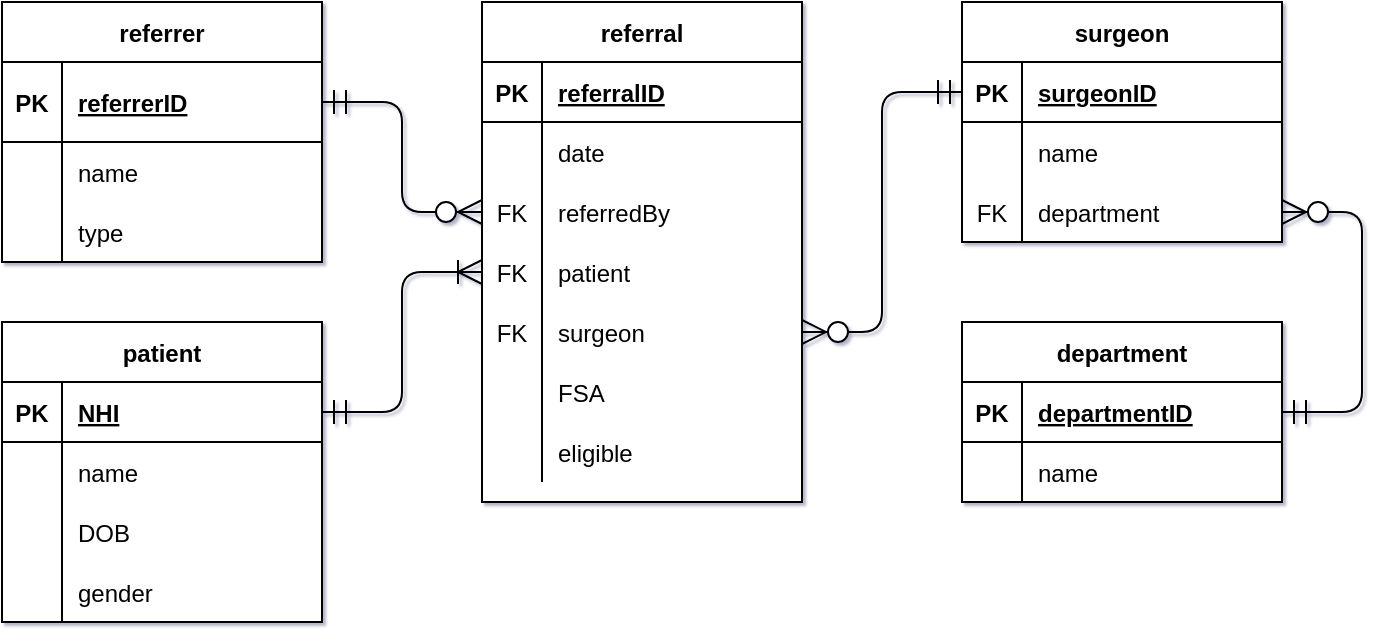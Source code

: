 <mxfile version="17.2.5" type="github"><diagram id="R2lEEEUBdFMjLlhIrx00" name="Page-1"><mxGraphModel dx="1422" dy="752" grid="1" gridSize="10" guides="1" tooltips="1" connect="1" arrows="1" fold="1" page="1" pageScale="1" pageWidth="400" pageHeight="400" math="0" shadow="1" extFonts="Permanent Marker^https://fonts.googleapis.com/css?family=Permanent+Marker"><root><mxCell id="0"/><mxCell id="1" parent="0"/><mxCell id="XaAhkg_FkZNfCIawb1zj-1" value="referral" style="shape=table;startSize=30;container=1;collapsible=1;childLayout=tableLayout;fixedRows=1;rowLines=0;fontStyle=1;align=center;resizeLast=1;swimlaneFillColor=default;sketch=0;" vertex="1" parent="1"><mxGeometry x="300" y="40" width="160" height="250" as="geometry"><mxRectangle x="320" y="160" width="80" height="30" as="alternateBounds"/></mxGeometry></mxCell><mxCell id="XaAhkg_FkZNfCIawb1zj-2" value="" style="shape=tableRow;horizontal=0;startSize=0;swimlaneHead=0;swimlaneBody=0;fillColor=none;collapsible=0;dropTarget=0;points=[[0,0.5],[1,0.5]];portConstraint=eastwest;top=0;left=0;right=0;bottom=1;sketch=0;" vertex="1" parent="XaAhkg_FkZNfCIawb1zj-1"><mxGeometry y="30" width="160" height="30" as="geometry"/></mxCell><mxCell id="XaAhkg_FkZNfCIawb1zj-3" value="PK" style="shape=partialRectangle;connectable=0;fillColor=none;top=0;left=0;bottom=0;right=0;fontStyle=1;overflow=hidden;sketch=0;" vertex="1" parent="XaAhkg_FkZNfCIawb1zj-2"><mxGeometry width="30" height="30" as="geometry"><mxRectangle width="30" height="30" as="alternateBounds"/></mxGeometry></mxCell><mxCell id="XaAhkg_FkZNfCIawb1zj-4" value="referralID" style="shape=partialRectangle;connectable=0;fillColor=none;top=0;left=0;bottom=0;right=0;align=left;spacingLeft=6;fontStyle=5;overflow=hidden;sketch=0;" vertex="1" parent="XaAhkg_FkZNfCIawb1zj-2"><mxGeometry x="30" width="130" height="30" as="geometry"><mxRectangle width="130" height="30" as="alternateBounds"/></mxGeometry></mxCell><mxCell id="XaAhkg_FkZNfCIawb1zj-5" value="" style="shape=tableRow;horizontal=0;startSize=0;swimlaneHead=0;swimlaneBody=0;fillColor=none;collapsible=0;dropTarget=0;points=[[0,0.5],[1,0.5]];portConstraint=eastwest;top=0;left=0;right=0;bottom=0;sketch=0;" vertex="1" parent="XaAhkg_FkZNfCIawb1zj-1"><mxGeometry y="60" width="160" height="30" as="geometry"/></mxCell><mxCell id="XaAhkg_FkZNfCIawb1zj-6" value="" style="shape=partialRectangle;connectable=0;fillColor=none;top=0;left=0;bottom=0;right=0;editable=1;overflow=hidden;sketch=0;" vertex="1" parent="XaAhkg_FkZNfCIawb1zj-5"><mxGeometry width="30" height="30" as="geometry"><mxRectangle width="30" height="30" as="alternateBounds"/></mxGeometry></mxCell><mxCell id="XaAhkg_FkZNfCIawb1zj-7" value="date" style="shape=partialRectangle;connectable=0;fillColor=none;top=0;left=0;bottom=0;right=0;align=left;spacingLeft=6;overflow=hidden;sketch=0;" vertex="1" parent="XaAhkg_FkZNfCIawb1zj-5"><mxGeometry x="30" width="130" height="30" as="geometry"><mxRectangle width="130" height="30" as="alternateBounds"/></mxGeometry></mxCell><mxCell id="XaAhkg_FkZNfCIawb1zj-8" value="" style="shape=tableRow;horizontal=0;startSize=0;swimlaneHead=0;swimlaneBody=0;fillColor=none;collapsible=0;dropTarget=0;points=[[0,0.5],[1,0.5]];portConstraint=eastwest;top=0;left=0;right=0;bottom=0;sketch=0;" vertex="1" parent="XaAhkg_FkZNfCIawb1zj-1"><mxGeometry y="90" width="160" height="30" as="geometry"/></mxCell><mxCell id="XaAhkg_FkZNfCIawb1zj-9" value="FK" style="shape=partialRectangle;connectable=0;fillColor=none;top=0;left=0;bottom=0;right=0;editable=1;overflow=hidden;sketch=0;" vertex="1" parent="XaAhkg_FkZNfCIawb1zj-8"><mxGeometry width="30" height="30" as="geometry"><mxRectangle width="30" height="30" as="alternateBounds"/></mxGeometry></mxCell><mxCell id="XaAhkg_FkZNfCIawb1zj-10" value="referredBy" style="shape=partialRectangle;connectable=0;fillColor=none;top=0;left=0;bottom=0;right=0;align=left;spacingLeft=6;overflow=hidden;sketch=0;" vertex="1" parent="XaAhkg_FkZNfCIawb1zj-8"><mxGeometry x="30" width="130" height="30" as="geometry"><mxRectangle width="130" height="30" as="alternateBounds"/></mxGeometry></mxCell><mxCell id="XaAhkg_FkZNfCIawb1zj-11" value="" style="shape=tableRow;horizontal=0;startSize=0;swimlaneHead=0;swimlaneBody=0;fillColor=none;collapsible=0;dropTarget=0;points=[[0,0.5],[1,0.5]];portConstraint=eastwest;top=0;left=0;right=0;bottom=0;sketch=0;" vertex="1" parent="XaAhkg_FkZNfCIawb1zj-1"><mxGeometry y="120" width="160" height="30" as="geometry"/></mxCell><mxCell id="XaAhkg_FkZNfCIawb1zj-12" value="FK" style="shape=partialRectangle;connectable=0;fillColor=none;top=0;left=0;bottom=0;right=0;editable=1;overflow=hidden;sketch=0;" vertex="1" parent="XaAhkg_FkZNfCIawb1zj-11"><mxGeometry width="30" height="30" as="geometry"><mxRectangle width="30" height="30" as="alternateBounds"/></mxGeometry></mxCell><mxCell id="XaAhkg_FkZNfCIawb1zj-13" value="patient" style="shape=partialRectangle;connectable=0;fillColor=none;top=0;left=0;bottom=0;right=0;align=left;spacingLeft=6;overflow=hidden;sketch=0;" vertex="1" parent="XaAhkg_FkZNfCIawb1zj-11"><mxGeometry x="30" width="130" height="30" as="geometry"><mxRectangle width="130" height="30" as="alternateBounds"/></mxGeometry></mxCell><mxCell id="XaAhkg_FkZNfCIawb1zj-38" style="shape=tableRow;horizontal=0;startSize=0;swimlaneHead=0;swimlaneBody=0;fillColor=none;collapsible=0;dropTarget=0;points=[[0,0.5],[1,0.5]];portConstraint=eastwest;top=0;left=0;right=0;bottom=0;sketch=0;" vertex="1" parent="XaAhkg_FkZNfCIawb1zj-1"><mxGeometry y="150" width="160" height="30" as="geometry"/></mxCell><mxCell id="XaAhkg_FkZNfCIawb1zj-39" value="FK" style="shape=partialRectangle;connectable=0;fillColor=none;top=0;left=0;bottom=0;right=0;editable=1;overflow=hidden;sketch=0;" vertex="1" parent="XaAhkg_FkZNfCIawb1zj-38"><mxGeometry width="30" height="30" as="geometry"><mxRectangle width="30" height="30" as="alternateBounds"/></mxGeometry></mxCell><mxCell id="XaAhkg_FkZNfCIawb1zj-40" value="surgeon" style="shape=partialRectangle;connectable=0;fillColor=none;top=0;left=0;bottom=0;right=0;align=left;spacingLeft=6;overflow=hidden;sketch=0;" vertex="1" parent="XaAhkg_FkZNfCIawb1zj-38"><mxGeometry x="30" width="130" height="30" as="geometry"><mxRectangle width="130" height="30" as="alternateBounds"/></mxGeometry></mxCell><mxCell id="XaAhkg_FkZNfCIawb1zj-41" style="shape=tableRow;horizontal=0;startSize=0;swimlaneHead=0;swimlaneBody=0;fillColor=none;collapsible=0;dropTarget=0;points=[[0,0.5],[1,0.5]];portConstraint=eastwest;top=0;left=0;right=0;bottom=0;sketch=0;" vertex="1" parent="XaAhkg_FkZNfCIawb1zj-1"><mxGeometry y="180" width="160" height="30" as="geometry"/></mxCell><mxCell id="XaAhkg_FkZNfCIawb1zj-42" style="shape=partialRectangle;connectable=0;fillColor=none;top=0;left=0;bottom=0;right=0;editable=1;overflow=hidden;sketch=0;" vertex="1" parent="XaAhkg_FkZNfCIawb1zj-41"><mxGeometry width="30" height="30" as="geometry"><mxRectangle width="30" height="30" as="alternateBounds"/></mxGeometry></mxCell><mxCell id="XaAhkg_FkZNfCIawb1zj-43" value="FSA" style="shape=partialRectangle;connectable=0;fillColor=none;top=0;left=0;bottom=0;right=0;align=left;spacingLeft=6;overflow=hidden;sketch=0;" vertex="1" parent="XaAhkg_FkZNfCIawb1zj-41"><mxGeometry x="30" width="130" height="30" as="geometry"><mxRectangle width="130" height="30" as="alternateBounds"/></mxGeometry></mxCell><mxCell id="XaAhkg_FkZNfCIawb1zj-44" style="shape=tableRow;horizontal=0;startSize=0;swimlaneHead=0;swimlaneBody=0;fillColor=none;collapsible=0;dropTarget=0;points=[[0,0.5],[1,0.5]];portConstraint=eastwest;top=0;left=0;right=0;bottom=0;sketch=0;" vertex="1" parent="XaAhkg_FkZNfCIawb1zj-1"><mxGeometry y="210" width="160" height="30" as="geometry"/></mxCell><mxCell id="XaAhkg_FkZNfCIawb1zj-45" style="shape=partialRectangle;connectable=0;fillColor=none;top=0;left=0;bottom=0;right=0;editable=1;overflow=hidden;sketch=0;" vertex="1" parent="XaAhkg_FkZNfCIawb1zj-44"><mxGeometry width="30" height="30" as="geometry"><mxRectangle width="30" height="30" as="alternateBounds"/></mxGeometry></mxCell><mxCell id="XaAhkg_FkZNfCIawb1zj-46" value="eligible" style="shape=partialRectangle;connectable=0;fillColor=none;top=0;left=0;bottom=0;right=0;align=left;spacingLeft=6;overflow=hidden;sketch=0;" vertex="1" parent="XaAhkg_FkZNfCIawb1zj-44"><mxGeometry x="30" width="130" height="30" as="geometry"><mxRectangle width="130" height="30" as="alternateBounds"/></mxGeometry></mxCell><mxCell id="XaAhkg_FkZNfCIawb1zj-51" value="patient" style="shape=table;startSize=30;container=1;collapsible=1;childLayout=tableLayout;fixedRows=1;rowLines=0;fontStyle=1;align=center;resizeLast=1;swimlaneFillColor=default;sketch=0;" vertex="1" parent="1"><mxGeometry x="60" y="200" width="160" height="150" as="geometry"/></mxCell><mxCell id="XaAhkg_FkZNfCIawb1zj-52" value="" style="shape=tableRow;horizontal=0;startSize=0;swimlaneHead=0;swimlaneBody=0;fillColor=none;collapsible=0;dropTarget=0;points=[[0,0.5],[1,0.5]];portConstraint=eastwest;top=0;left=0;right=0;bottom=1;sketch=0;" vertex="1" parent="XaAhkg_FkZNfCIawb1zj-51"><mxGeometry y="30" width="160" height="30" as="geometry"/></mxCell><mxCell id="XaAhkg_FkZNfCIawb1zj-53" value="PK" style="shape=partialRectangle;connectable=0;fillColor=none;top=0;left=0;bottom=0;right=0;fontStyle=1;overflow=hidden;sketch=0;" vertex="1" parent="XaAhkg_FkZNfCIawb1zj-52"><mxGeometry width="30" height="30" as="geometry"><mxRectangle width="30" height="30" as="alternateBounds"/></mxGeometry></mxCell><mxCell id="XaAhkg_FkZNfCIawb1zj-54" value="NHI" style="shape=partialRectangle;connectable=0;fillColor=none;top=0;left=0;bottom=0;right=0;align=left;spacingLeft=6;fontStyle=5;overflow=hidden;sketch=0;" vertex="1" parent="XaAhkg_FkZNfCIawb1zj-52"><mxGeometry x="30" width="130" height="30" as="geometry"><mxRectangle width="130" height="30" as="alternateBounds"/></mxGeometry></mxCell><mxCell id="XaAhkg_FkZNfCIawb1zj-55" value="" style="shape=tableRow;horizontal=0;startSize=0;swimlaneHead=0;swimlaneBody=0;fillColor=none;collapsible=0;dropTarget=0;points=[[0,0.5],[1,0.5]];portConstraint=eastwest;top=0;left=0;right=0;bottom=0;sketch=0;" vertex="1" parent="XaAhkg_FkZNfCIawb1zj-51"><mxGeometry y="60" width="160" height="30" as="geometry"/></mxCell><mxCell id="XaAhkg_FkZNfCIawb1zj-56" value="" style="shape=partialRectangle;connectable=0;fillColor=none;top=0;left=0;bottom=0;right=0;editable=1;overflow=hidden;sketch=0;" vertex="1" parent="XaAhkg_FkZNfCIawb1zj-55"><mxGeometry width="30" height="30" as="geometry"><mxRectangle width="30" height="30" as="alternateBounds"/></mxGeometry></mxCell><mxCell id="XaAhkg_FkZNfCIawb1zj-57" value="name" style="shape=partialRectangle;connectable=0;fillColor=none;top=0;left=0;bottom=0;right=0;align=left;spacingLeft=6;overflow=hidden;sketch=0;" vertex="1" parent="XaAhkg_FkZNfCIawb1zj-55"><mxGeometry x="30" width="130" height="30" as="geometry"><mxRectangle width="130" height="30" as="alternateBounds"/></mxGeometry></mxCell><mxCell id="XaAhkg_FkZNfCIawb1zj-58" value="" style="shape=tableRow;horizontal=0;startSize=0;swimlaneHead=0;swimlaneBody=0;fillColor=none;collapsible=0;dropTarget=0;points=[[0,0.5],[1,0.5]];portConstraint=eastwest;top=0;left=0;right=0;bottom=0;sketch=0;" vertex="1" parent="XaAhkg_FkZNfCIawb1zj-51"><mxGeometry y="90" width="160" height="30" as="geometry"/></mxCell><mxCell id="XaAhkg_FkZNfCIawb1zj-59" value="" style="shape=partialRectangle;connectable=0;fillColor=none;top=0;left=0;bottom=0;right=0;editable=1;overflow=hidden;sketch=0;" vertex="1" parent="XaAhkg_FkZNfCIawb1zj-58"><mxGeometry width="30" height="30" as="geometry"><mxRectangle width="30" height="30" as="alternateBounds"/></mxGeometry></mxCell><mxCell id="XaAhkg_FkZNfCIawb1zj-60" value="DOB" style="shape=partialRectangle;connectable=0;fillColor=none;top=0;left=0;bottom=0;right=0;align=left;spacingLeft=6;overflow=hidden;sketch=0;" vertex="1" parent="XaAhkg_FkZNfCIawb1zj-58"><mxGeometry x="30" width="130" height="30" as="geometry"><mxRectangle width="130" height="30" as="alternateBounds"/></mxGeometry></mxCell><mxCell id="XaAhkg_FkZNfCIawb1zj-61" value="" style="shape=tableRow;horizontal=0;startSize=0;swimlaneHead=0;swimlaneBody=0;fillColor=none;collapsible=0;dropTarget=0;points=[[0,0.5],[1,0.5]];portConstraint=eastwest;top=0;left=0;right=0;bottom=0;sketch=0;" vertex="1" parent="XaAhkg_FkZNfCIawb1zj-51"><mxGeometry y="120" width="160" height="30" as="geometry"/></mxCell><mxCell id="XaAhkg_FkZNfCIawb1zj-62" value="" style="shape=partialRectangle;connectable=0;fillColor=none;top=0;left=0;bottom=0;right=0;editable=1;overflow=hidden;sketch=0;" vertex="1" parent="XaAhkg_FkZNfCIawb1zj-61"><mxGeometry width="30" height="30" as="geometry"><mxRectangle width="30" height="30" as="alternateBounds"/></mxGeometry></mxCell><mxCell id="XaAhkg_FkZNfCIawb1zj-63" value="gender" style="shape=partialRectangle;connectable=0;fillColor=none;top=0;left=0;bottom=0;right=0;align=left;spacingLeft=6;overflow=hidden;sketch=0;" vertex="1" parent="XaAhkg_FkZNfCIawb1zj-61"><mxGeometry x="30" width="130" height="30" as="geometry"><mxRectangle width="130" height="30" as="alternateBounds"/></mxGeometry></mxCell><mxCell id="XaAhkg_FkZNfCIawb1zj-66" value="referrer" style="shape=table;startSize=30;container=1;collapsible=1;childLayout=tableLayout;fixedRows=1;rowLines=0;fontStyle=1;align=center;resizeLast=1;swimlaneFillColor=default;sketch=0;" vertex="1" parent="1"><mxGeometry x="60" y="40" width="160" height="130" as="geometry"/></mxCell><mxCell id="XaAhkg_FkZNfCIawb1zj-67" value="" style="shape=tableRow;horizontal=0;startSize=0;swimlaneHead=0;swimlaneBody=0;fillColor=none;collapsible=0;dropTarget=0;points=[[0,0.5],[1,0.5]];portConstraint=eastwest;top=0;left=0;right=0;bottom=1;sketch=0;" vertex="1" parent="XaAhkg_FkZNfCIawb1zj-66"><mxGeometry y="30" width="160" height="40" as="geometry"/></mxCell><mxCell id="XaAhkg_FkZNfCIawb1zj-68" value="PK" style="shape=partialRectangle;connectable=0;fillColor=none;top=0;left=0;bottom=0;right=0;fontStyle=1;overflow=hidden;sketch=0;" vertex="1" parent="XaAhkg_FkZNfCIawb1zj-67"><mxGeometry width="30" height="40" as="geometry"><mxRectangle width="30" height="40" as="alternateBounds"/></mxGeometry></mxCell><mxCell id="XaAhkg_FkZNfCIawb1zj-69" value="referrerID" style="shape=partialRectangle;connectable=0;fillColor=none;top=0;left=0;bottom=0;right=0;align=left;spacingLeft=6;fontStyle=5;overflow=hidden;sketch=0;" vertex="1" parent="XaAhkg_FkZNfCIawb1zj-67"><mxGeometry x="30" width="130" height="40" as="geometry"><mxRectangle width="130" height="40" as="alternateBounds"/></mxGeometry></mxCell><mxCell id="XaAhkg_FkZNfCIawb1zj-70" value="" style="shape=tableRow;horizontal=0;startSize=0;swimlaneHead=0;swimlaneBody=0;fillColor=none;collapsible=0;dropTarget=0;points=[[0,0.5],[1,0.5]];portConstraint=eastwest;top=0;left=0;right=0;bottom=0;sketch=0;" vertex="1" parent="XaAhkg_FkZNfCIawb1zj-66"><mxGeometry y="70" width="160" height="30" as="geometry"/></mxCell><mxCell id="XaAhkg_FkZNfCIawb1zj-71" value="" style="shape=partialRectangle;connectable=0;fillColor=none;top=0;left=0;bottom=0;right=0;editable=1;overflow=hidden;sketch=0;" vertex="1" parent="XaAhkg_FkZNfCIawb1zj-70"><mxGeometry width="30" height="30" as="geometry"><mxRectangle width="30" height="30" as="alternateBounds"/></mxGeometry></mxCell><mxCell id="XaAhkg_FkZNfCIawb1zj-72" value="name" style="shape=partialRectangle;connectable=0;fillColor=none;top=0;left=0;bottom=0;right=0;align=left;spacingLeft=6;overflow=hidden;sketch=0;" vertex="1" parent="XaAhkg_FkZNfCIawb1zj-70"><mxGeometry x="30" width="130" height="30" as="geometry"><mxRectangle width="130" height="30" as="alternateBounds"/></mxGeometry></mxCell><mxCell id="XaAhkg_FkZNfCIawb1zj-73" value="" style="shape=tableRow;horizontal=0;startSize=0;swimlaneHead=0;swimlaneBody=0;fillColor=none;collapsible=0;dropTarget=0;points=[[0,0.5],[1,0.5]];portConstraint=eastwest;top=0;left=0;right=0;bottom=0;sketch=0;" vertex="1" parent="XaAhkg_FkZNfCIawb1zj-66"><mxGeometry y="100" width="160" height="30" as="geometry"/></mxCell><mxCell id="XaAhkg_FkZNfCIawb1zj-74" value="" style="shape=partialRectangle;connectable=0;fillColor=none;top=0;left=0;bottom=0;right=0;editable=1;overflow=hidden;sketch=0;" vertex="1" parent="XaAhkg_FkZNfCIawb1zj-73"><mxGeometry width="30" height="30" as="geometry"><mxRectangle width="30" height="30" as="alternateBounds"/></mxGeometry></mxCell><mxCell id="XaAhkg_FkZNfCIawb1zj-75" value="type" style="shape=partialRectangle;connectable=0;fillColor=none;top=0;left=0;bottom=0;right=0;align=left;spacingLeft=6;overflow=hidden;sketch=0;" vertex="1" parent="XaAhkg_FkZNfCIawb1zj-73"><mxGeometry x="30" width="130" height="30" as="geometry"><mxRectangle width="130" height="30" as="alternateBounds"/></mxGeometry></mxCell><mxCell id="XaAhkg_FkZNfCIawb1zj-79" value="surgeon" style="shape=table;startSize=30;container=1;collapsible=1;childLayout=tableLayout;fixedRows=1;rowLines=0;fontStyle=1;align=center;resizeLast=1;swimlaneFillColor=default;sketch=0;" vertex="1" parent="1"><mxGeometry x="540" y="40" width="160" height="120" as="geometry"/></mxCell><mxCell id="XaAhkg_FkZNfCIawb1zj-80" value="" style="shape=tableRow;horizontal=0;startSize=0;swimlaneHead=0;swimlaneBody=0;fillColor=none;collapsible=0;dropTarget=0;points=[[0,0.5],[1,0.5]];portConstraint=eastwest;top=0;left=0;right=0;bottom=1;sketch=0;" vertex="1" parent="XaAhkg_FkZNfCIawb1zj-79"><mxGeometry y="30" width="160" height="30" as="geometry"/></mxCell><mxCell id="XaAhkg_FkZNfCIawb1zj-81" value="PK" style="shape=partialRectangle;connectable=0;fillColor=none;top=0;left=0;bottom=0;right=0;fontStyle=1;overflow=hidden;sketch=0;" vertex="1" parent="XaAhkg_FkZNfCIawb1zj-80"><mxGeometry width="30" height="30" as="geometry"><mxRectangle width="30" height="30" as="alternateBounds"/></mxGeometry></mxCell><mxCell id="XaAhkg_FkZNfCIawb1zj-82" value="surgeonID" style="shape=partialRectangle;connectable=0;fillColor=none;top=0;left=0;bottom=0;right=0;align=left;spacingLeft=6;fontStyle=5;overflow=hidden;sketch=0;" vertex="1" parent="XaAhkg_FkZNfCIawb1zj-80"><mxGeometry x="30" width="130" height="30" as="geometry"><mxRectangle width="130" height="30" as="alternateBounds"/></mxGeometry></mxCell><mxCell id="XaAhkg_FkZNfCIawb1zj-83" value="" style="shape=tableRow;horizontal=0;startSize=0;swimlaneHead=0;swimlaneBody=0;fillColor=none;collapsible=0;dropTarget=0;points=[[0,0.5],[1,0.5]];portConstraint=eastwest;top=0;left=0;right=0;bottom=0;sketch=0;" vertex="1" parent="XaAhkg_FkZNfCIawb1zj-79"><mxGeometry y="60" width="160" height="30" as="geometry"/></mxCell><mxCell id="XaAhkg_FkZNfCIawb1zj-84" value="" style="shape=partialRectangle;connectable=0;fillColor=none;top=0;left=0;bottom=0;right=0;editable=1;overflow=hidden;sketch=0;" vertex="1" parent="XaAhkg_FkZNfCIawb1zj-83"><mxGeometry width="30" height="30" as="geometry"><mxRectangle width="30" height="30" as="alternateBounds"/></mxGeometry></mxCell><mxCell id="XaAhkg_FkZNfCIawb1zj-85" value="name" style="shape=partialRectangle;connectable=0;fillColor=none;top=0;left=0;bottom=0;right=0;align=left;spacingLeft=6;overflow=hidden;sketch=0;" vertex="1" parent="XaAhkg_FkZNfCIawb1zj-83"><mxGeometry x="30" width="130" height="30" as="geometry"><mxRectangle width="130" height="30" as="alternateBounds"/></mxGeometry></mxCell><mxCell id="XaAhkg_FkZNfCIawb1zj-86" value="" style="shape=tableRow;horizontal=0;startSize=0;swimlaneHead=0;swimlaneBody=0;fillColor=none;collapsible=0;dropTarget=0;points=[[0,0.5],[1,0.5]];portConstraint=eastwest;top=0;left=0;right=0;bottom=0;sketch=0;" vertex="1" parent="XaAhkg_FkZNfCIawb1zj-79"><mxGeometry y="90" width="160" height="30" as="geometry"/></mxCell><mxCell id="XaAhkg_FkZNfCIawb1zj-87" value="FK" style="shape=partialRectangle;connectable=0;fillColor=none;top=0;left=0;bottom=0;right=0;editable=1;overflow=hidden;sketch=0;" vertex="1" parent="XaAhkg_FkZNfCIawb1zj-86"><mxGeometry width="30" height="30" as="geometry"><mxRectangle width="30" height="30" as="alternateBounds"/></mxGeometry></mxCell><mxCell id="XaAhkg_FkZNfCIawb1zj-88" value="department" style="shape=partialRectangle;connectable=0;fillColor=none;top=0;left=0;bottom=0;right=0;align=left;spacingLeft=6;overflow=hidden;sketch=0;" vertex="1" parent="XaAhkg_FkZNfCIawb1zj-86"><mxGeometry x="30" width="130" height="30" as="geometry"><mxRectangle width="130" height="30" as="alternateBounds"/></mxGeometry></mxCell><mxCell id="XaAhkg_FkZNfCIawb1zj-89" value="department" style="shape=table;startSize=30;container=1;collapsible=1;childLayout=tableLayout;fixedRows=1;rowLines=0;fontStyle=1;align=center;resizeLast=1;swimlaneFillColor=default;sketch=0;" vertex="1" parent="1"><mxGeometry x="540" y="200" width="160" height="90" as="geometry"/></mxCell><mxCell id="XaAhkg_FkZNfCIawb1zj-90" value="" style="shape=tableRow;horizontal=0;startSize=0;swimlaneHead=0;swimlaneBody=0;fillColor=none;collapsible=0;dropTarget=0;points=[[0,0.5],[1,0.5]];portConstraint=eastwest;top=0;left=0;right=0;bottom=1;sketch=0;" vertex="1" parent="XaAhkg_FkZNfCIawb1zj-89"><mxGeometry y="30" width="160" height="30" as="geometry"/></mxCell><mxCell id="XaAhkg_FkZNfCIawb1zj-91" value="PK" style="shape=partialRectangle;connectable=0;fillColor=none;top=0;left=0;bottom=0;right=0;fontStyle=1;overflow=hidden;sketch=0;" vertex="1" parent="XaAhkg_FkZNfCIawb1zj-90"><mxGeometry width="30" height="30" as="geometry"><mxRectangle width="30" height="30" as="alternateBounds"/></mxGeometry></mxCell><mxCell id="XaAhkg_FkZNfCIawb1zj-92" value="departmentID" style="shape=partialRectangle;connectable=0;fillColor=none;top=0;left=0;bottom=0;right=0;align=left;spacingLeft=6;fontStyle=5;overflow=hidden;sketch=0;" vertex="1" parent="XaAhkg_FkZNfCIawb1zj-90"><mxGeometry x="30" width="130" height="30" as="geometry"><mxRectangle width="130" height="30" as="alternateBounds"/></mxGeometry></mxCell><mxCell id="XaAhkg_FkZNfCIawb1zj-93" value="" style="shape=tableRow;horizontal=0;startSize=0;swimlaneHead=0;swimlaneBody=0;fillColor=none;collapsible=0;dropTarget=0;points=[[0,0.5],[1,0.5]];portConstraint=eastwest;top=0;left=0;right=0;bottom=0;sketch=0;" vertex="1" parent="XaAhkg_FkZNfCIawb1zj-89"><mxGeometry y="60" width="160" height="30" as="geometry"/></mxCell><mxCell id="XaAhkg_FkZNfCIawb1zj-94" value="" style="shape=partialRectangle;connectable=0;fillColor=none;top=0;left=0;bottom=0;right=0;editable=1;overflow=hidden;sketch=0;" vertex="1" parent="XaAhkg_FkZNfCIawb1zj-93"><mxGeometry width="30" height="30" as="geometry"><mxRectangle width="30" height="30" as="alternateBounds"/></mxGeometry></mxCell><mxCell id="XaAhkg_FkZNfCIawb1zj-95" value="name" style="shape=partialRectangle;connectable=0;fillColor=none;top=0;left=0;bottom=0;right=0;align=left;spacingLeft=6;overflow=hidden;sketch=0;" vertex="1" parent="XaAhkg_FkZNfCIawb1zj-93"><mxGeometry x="30" width="130" height="30" as="geometry"><mxRectangle width="130" height="30" as="alternateBounds"/></mxGeometry></mxCell><mxCell id="XaAhkg_FkZNfCIawb1zj-101" value="" style="edgeStyle=orthogonalEdgeStyle;fontSize=12;html=1;endArrow=ERzeroToMany;startArrow=ERmandOne;entryX=1;entryY=0.5;entryDx=0;entryDy=0;rounded=1;endSize=10;startSize=10;targetPerimeterSpacing=0;sourcePerimeterSpacing=0;shadow=0;sketch=0;exitX=1;exitY=0.5;exitDx=0;exitDy=0;" edge="1" parent="1" source="XaAhkg_FkZNfCIawb1zj-89" target="XaAhkg_FkZNfCIawb1zj-86"><mxGeometry width="100" height="100" relative="1" as="geometry"><mxPoint x="1020" y="400" as="sourcePoint"/><mxPoint x="1090" y="270" as="targetPoint"/><Array as="points"><mxPoint x="740" y="245"/><mxPoint x="740" y="145"/></Array></mxGeometry></mxCell><mxCell id="XaAhkg_FkZNfCIawb1zj-102" value="" style="fontSize=12;html=1;endArrow=ERzeroToMany;startArrow=ERmandOne;edgeStyle=orthogonalEdgeStyle;rounded=1;endSize=10;startSize=10;sketch=0;" edge="1" parent="1" source="XaAhkg_FkZNfCIawb1zj-67" target="XaAhkg_FkZNfCIawb1zj-8"><mxGeometry width="100" height="100" relative="1" as="geometry"><mxPoint x="480" y="65" as="sourcePoint"/><mxPoint x="380" y="165" as="targetPoint"/></mxGeometry></mxCell><mxCell id="XaAhkg_FkZNfCIawb1zj-104" value="" style="edgeStyle=orthogonalEdgeStyle;fontSize=12;html=1;endArrow=ERoneToMany;startArrow=ERmandOne;rounded=1;endSize=10;startSize=10;sketch=0;" edge="1" parent="1" source="XaAhkg_FkZNfCIawb1zj-52" target="XaAhkg_FkZNfCIawb1zj-11"><mxGeometry width="100" height="100" relative="1" as="geometry"><mxPoint x="650" y="590" as="sourcePoint"/><mxPoint x="620" y="195" as="targetPoint"/><Array as="points"><mxPoint x="260" y="245"/><mxPoint x="260" y="175"/></Array></mxGeometry></mxCell><mxCell id="XaAhkg_FkZNfCIawb1zj-105" value="" style="edgeStyle=orthogonalEdgeStyle;fontSize=12;html=1;endArrow=ERzeroToMany;startArrow=ERmandOne;rounded=1;endSize=10;startSize=10;sketch=0;" edge="1" parent="1" source="XaAhkg_FkZNfCIawb1zj-80" target="XaAhkg_FkZNfCIawb1zj-38"><mxGeometry width="100" height="100" relative="1" as="geometry"><mxPoint x="670" y="310" as="sourcePoint"/><mxPoint x="770" y="210" as="targetPoint"/><Array as="points"><mxPoint x="500" y="85"/><mxPoint x="500" y="205"/></Array></mxGeometry></mxCell></root></mxGraphModel></diagram></mxfile>